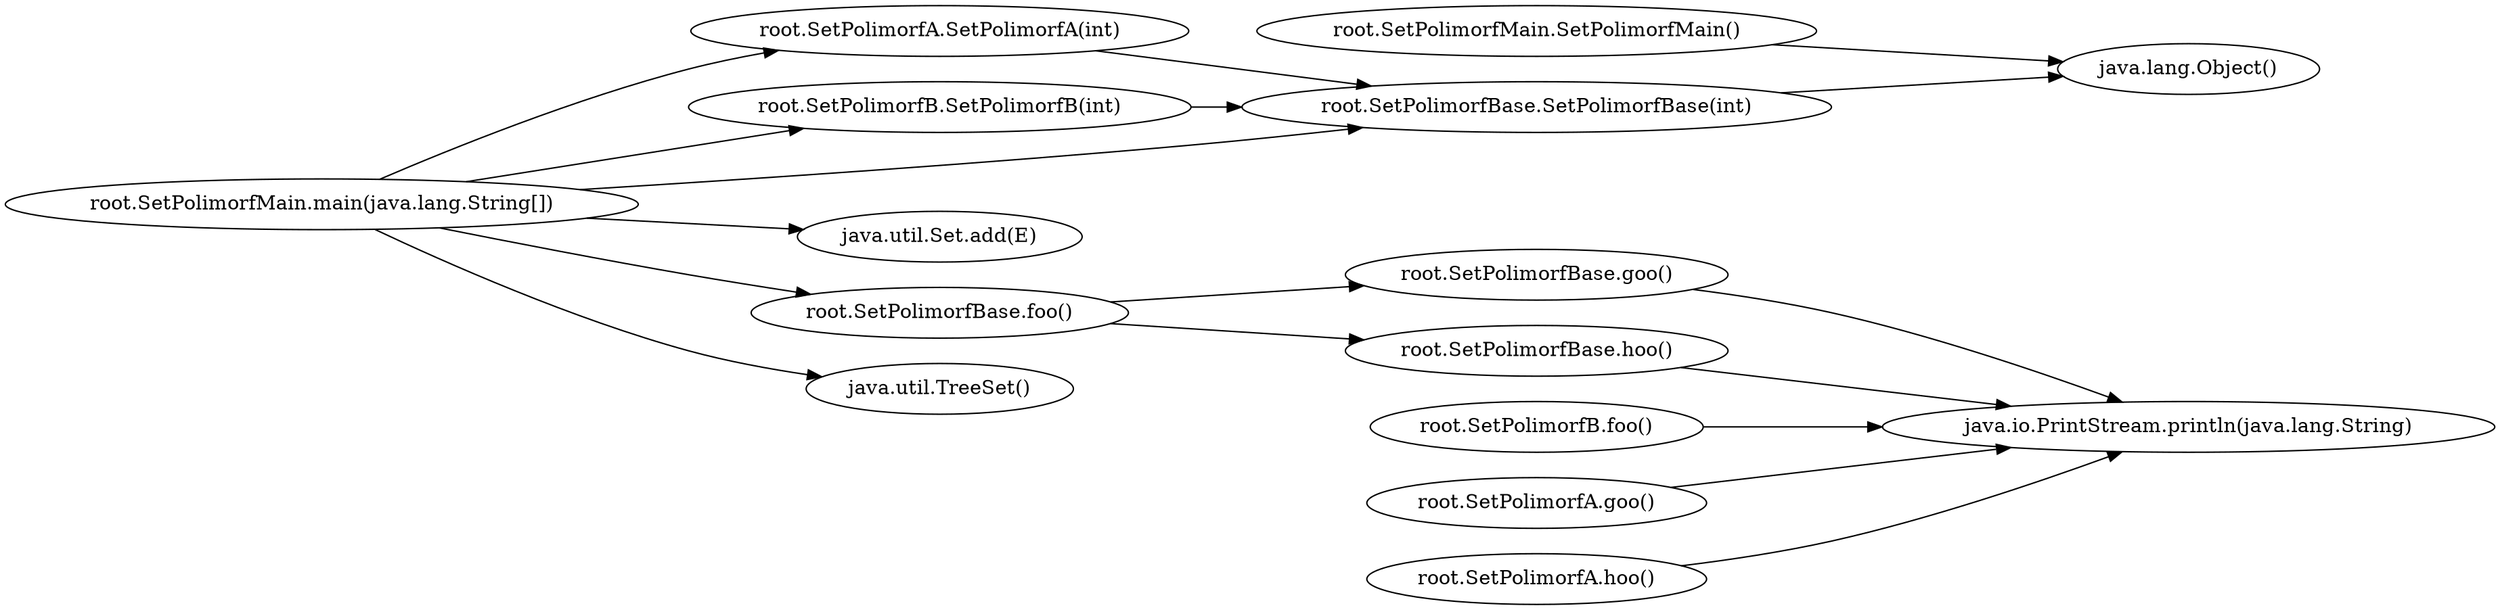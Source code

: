 digraph graphname {
rankdir="LR";
0 [label="root.SetPolimorfA.SetPolimorfA(int)"]
5 [label="root.SetPolimorfB.SetPolimorfB(int)"]
1 [label="root.SetPolimorfBase.SetPolimorfBase(int)"]
11 [label="root.SetPolimorfMain.SetPolimorfMain()"]
14 [label="java.util.Set.add(E)"]
8 [label="root.SetPolimorfBase.foo()"]
6 [label="root.SetPolimorfB.foo()"]
2 [label="root.SetPolimorfA.goo()"]
9 [label="root.SetPolimorfBase.goo()"]
4 [label="root.SetPolimorfA.hoo()"]
10 [label="root.SetPolimorfBase.hoo()"]
7 [label="java.lang.Object()"]
13 [label="java.util.TreeSet()"]
12 [label="root.SetPolimorfMain.main(java.lang.String[])"]
3 [label="java.io.PrintStream.println(java.lang.String)"]
0 -> 1
1 -> 7
2 -> 3
4 -> 3
5 -> 1
6 -> 3
8 -> 9
8 -> 10
9 -> 3
10 -> 3
11 -> 7
12 -> 0
12 -> 1
12 -> 5
12 -> 8
12 -> 13
12 -> 14
}
